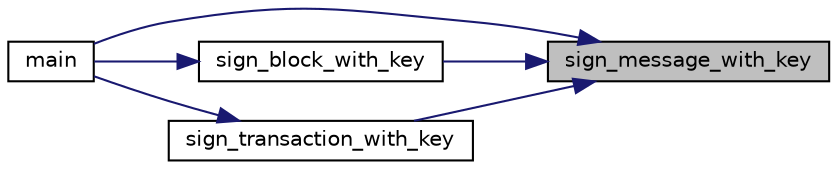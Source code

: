digraph "sign_message_with_key"
{
 // LATEX_PDF_SIZE
  edge [fontname="Helvetica",fontsize="10",labelfontname="Helvetica",labelfontsize="10"];
  node [fontname="Helvetica",fontsize="10",shape=record];
  rankdir="RL";
  Node1 [label="sign_message_with_key",height=0.2,width=0.4,color="black", fillcolor="grey75", style="filled", fontcolor="black",tooltip="encrypt(SHA284(msg,len_data),key) buffer <- encrypt(SHA284(msg,len_data),key)"];
  Node1 -> Node2 [dir="back",color="midnightblue",fontsize="10",style="solid",fontname="Helvetica"];
  Node2 [label="main",height=0.2,width=0.4,color="black", fillcolor="white", style="filled",URL="$genesis_8c.html#ae66f6b31b5ad750f1fe042a706a4e3d4",tooltip=" "];
  Node1 -> Node3 [dir="back",color="midnightblue",fontsize="10",style="solid",fontname="Helvetica"];
  Node3 [label="sign_block_with_key",height=0.2,width=0.4,color="black", fillcolor="white", style="filled",URL="$signature_8h.html#a1409b9f67ad91c9e55f0e786a8b2ae8a",tooltip="Signs a block."];
  Node3 -> Node2 [dir="back",color="midnightblue",fontsize="10",style="solid",fontname="Helvetica"];
  Node1 -> Node4 [dir="back",color="midnightblue",fontsize="10",style="solid",fontname="Helvetica"];
  Node4 [label="sign_transaction_with_key",height=0.2,width=0.4,color="black", fillcolor="white", style="filled",URL="$signature_8h.html#ad7757263f776dc00aaaae307629b53d9",tooltip="Signs a transaction."];
  Node4 -> Node2 [dir="back",color="midnightblue",fontsize="10",style="solid",fontname="Helvetica"];
}
